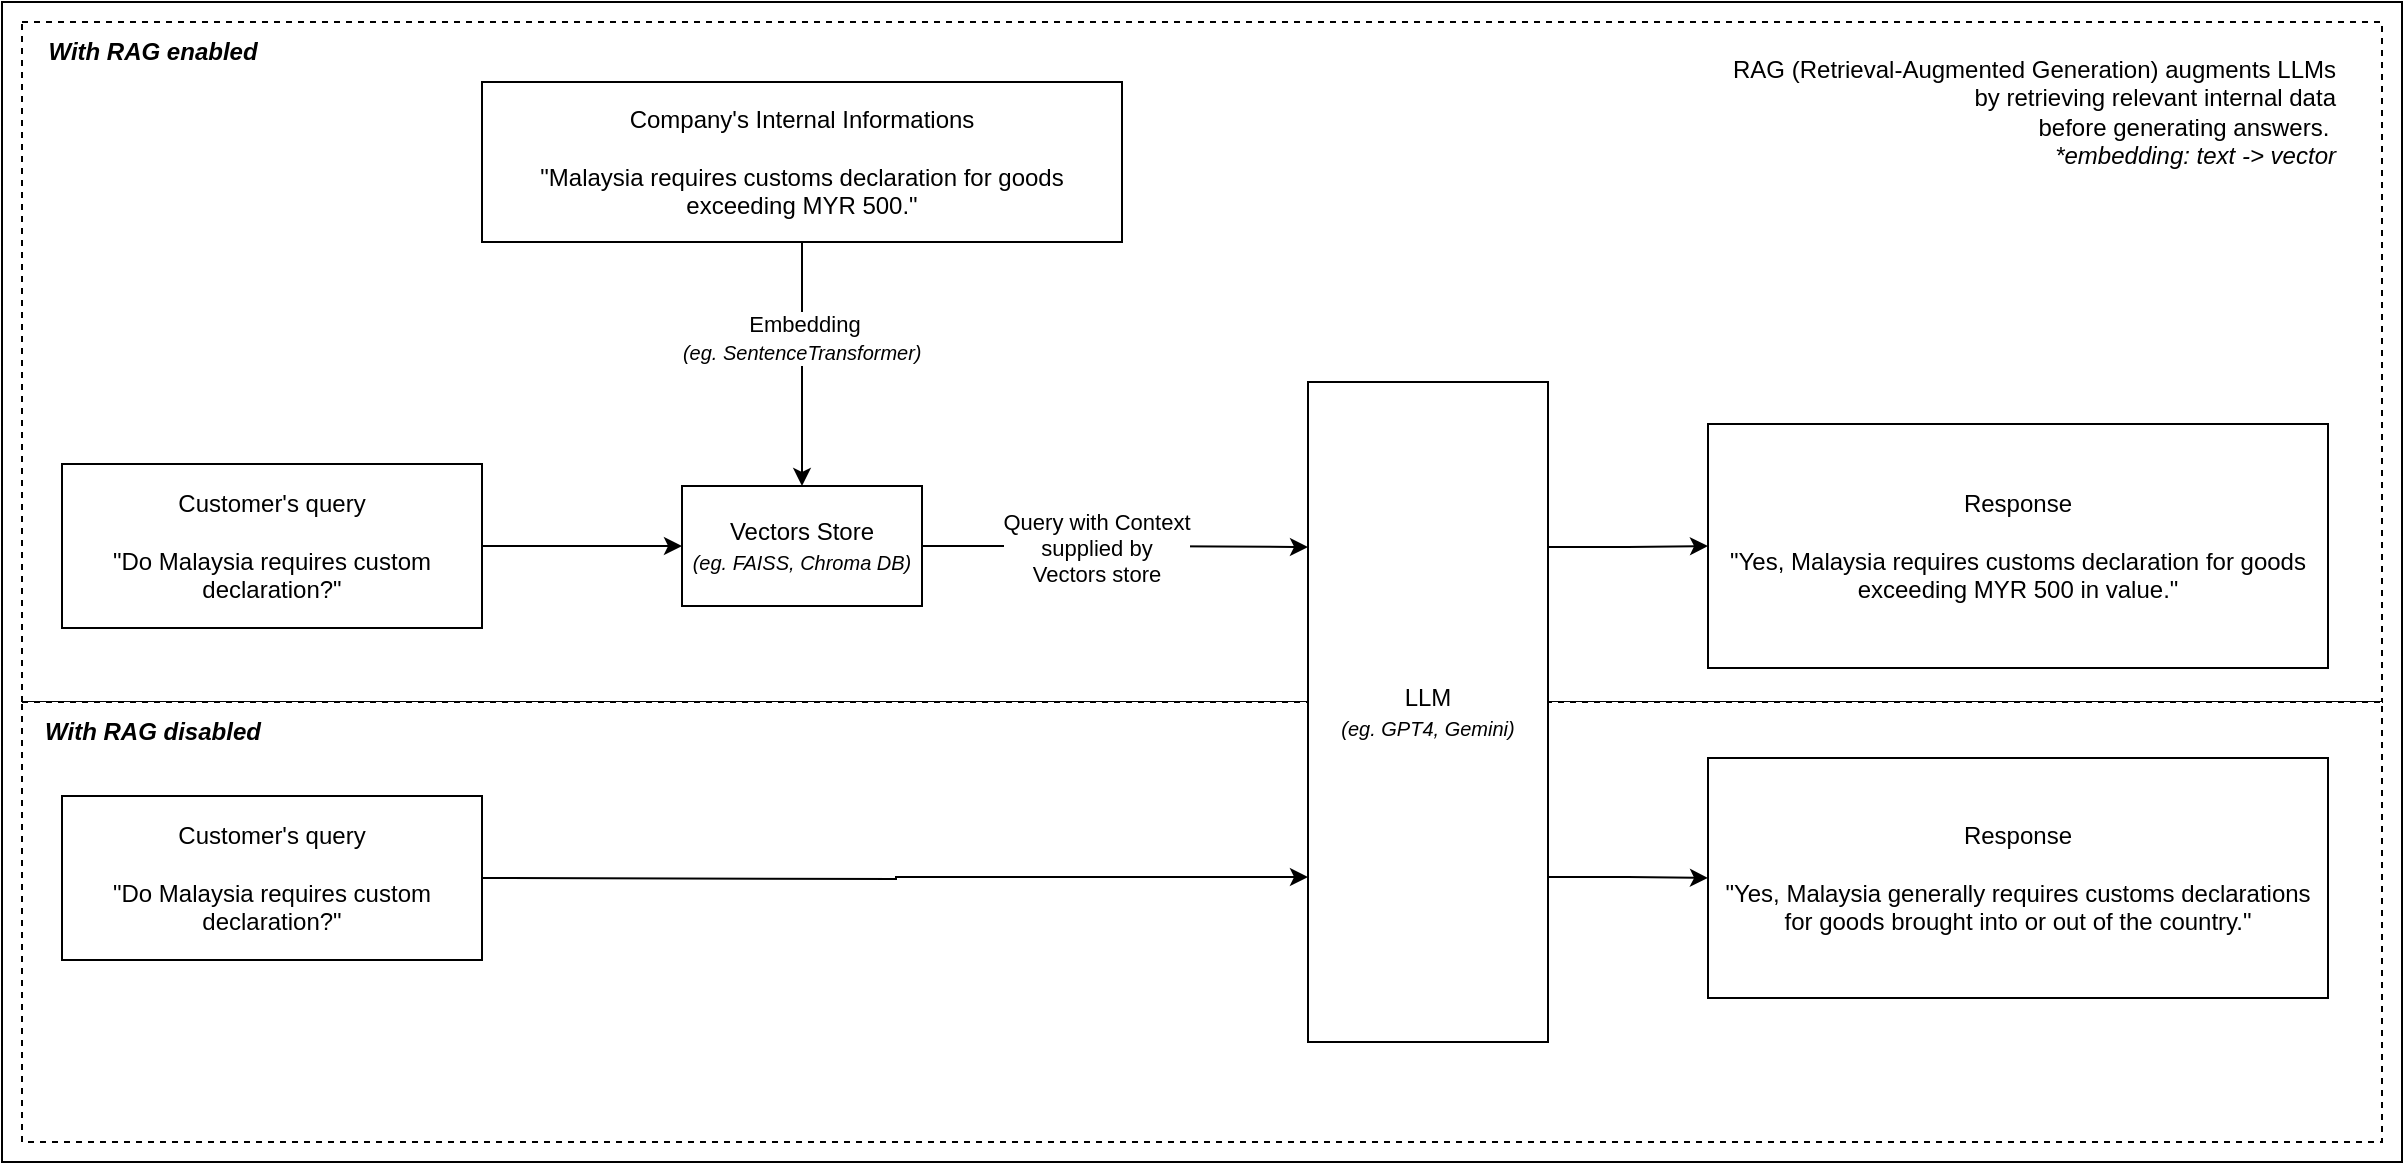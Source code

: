 <mxfile version="26.2.13">
  <diagram name="Page-1" id="LK1H4HaWcbFpq0hE5BT6">
    <mxGraphModel dx="2247" dy="2059" grid="1" gridSize="10" guides="1" tooltips="1" connect="1" arrows="1" fold="1" page="1" pageScale="1" pageWidth="850" pageHeight="1100" math="0" shadow="0">
      <root>
        <mxCell id="0" />
        <mxCell id="1" parent="0" />
        <mxCell id="FyvyRudsGTSAMZOXvgrq-30" value="" style="rounded=0;whiteSpace=wrap;html=1;" vertex="1" parent="1">
          <mxGeometry x="-10" y="-100" width="1200" height="580" as="geometry" />
        </mxCell>
        <mxCell id="FyvyRudsGTSAMZOXvgrq-20" value="" style="rounded=0;whiteSpace=wrap;html=1;dashed=1;" vertex="1" parent="1">
          <mxGeometry y="-90" width="1180" height="340" as="geometry" />
        </mxCell>
        <mxCell id="FyvyRudsGTSAMZOXvgrq-19" value="" style="rounded=0;whiteSpace=wrap;html=1;dashed=1;" vertex="1" parent="1">
          <mxGeometry y="250" width="1180" height="220" as="geometry" />
        </mxCell>
        <mxCell id="FyvyRudsGTSAMZOXvgrq-10" style="edgeStyle=orthogonalEdgeStyle;rounded=0;orthogonalLoop=1;jettySize=auto;html=1;exitX=1;exitY=0.5;exitDx=0;exitDy=0;entryX=0;entryY=0.5;entryDx=0;entryDy=0;" edge="1" parent="1" source="FyvyRudsGTSAMZOXvgrq-1" target="FyvyRudsGTSAMZOXvgrq-2">
          <mxGeometry relative="1" as="geometry" />
        </mxCell>
        <mxCell id="FyvyRudsGTSAMZOXvgrq-1" value="Customer&#39;s query&lt;div&gt;&lt;br&gt;&lt;/div&gt;&lt;div&gt;&lt;span style=&quot;color: light-dark(rgb(0, 0, 0), rgb(255, 255, 204));&quot;&gt;&quot;Do Malaysia requires custom declaration?&quot;&lt;/span&gt;&lt;/div&gt;" style="rounded=0;whiteSpace=wrap;html=1;" vertex="1" parent="1">
          <mxGeometry x="20" y="131" width="210" height="82" as="geometry" />
        </mxCell>
        <mxCell id="FyvyRudsGTSAMZOXvgrq-13" style="edgeStyle=orthogonalEdgeStyle;rounded=0;orthogonalLoop=1;jettySize=auto;html=1;exitX=1;exitY=0.5;exitDx=0;exitDy=0;entryX=0;entryY=0.25;entryDx=0;entryDy=0;" edge="1" parent="1" source="FyvyRudsGTSAMZOXvgrq-2" target="FyvyRudsGTSAMZOXvgrq-3">
          <mxGeometry relative="1" as="geometry" />
        </mxCell>
        <mxCell id="FyvyRudsGTSAMZOXvgrq-29" value="Query with Context&lt;div&gt;supplied by&lt;/div&gt;&lt;div&gt;Vectors store&lt;/div&gt;" style="edgeLabel;html=1;align=center;verticalAlign=middle;resizable=0;points=[];" vertex="1" connectable="0" parent="FyvyRudsGTSAMZOXvgrq-13">
          <mxGeometry x="-0.102" y="-1" relative="1" as="geometry">
            <mxPoint as="offset" />
          </mxGeometry>
        </mxCell>
        <mxCell id="FyvyRudsGTSAMZOXvgrq-2" value="Vectors Store&lt;div&gt;&lt;font style=&quot;font-size: 10px;&quot;&gt;&lt;i&gt;(eg. FAISS, Chroma DB)&lt;/i&gt;&lt;/font&gt;&lt;/div&gt;" style="rounded=0;whiteSpace=wrap;html=1;" vertex="1" parent="1">
          <mxGeometry x="330" y="142" width="120" height="60" as="geometry" />
        </mxCell>
        <mxCell id="FyvyRudsGTSAMZOXvgrq-25" style="edgeStyle=orthogonalEdgeStyle;rounded=0;orthogonalLoop=1;jettySize=auto;html=1;exitX=1;exitY=0.75;exitDx=0;exitDy=0;entryX=0;entryY=0.5;entryDx=0;entryDy=0;" edge="1" parent="1" source="FyvyRudsGTSAMZOXvgrq-3" target="FyvyRudsGTSAMZOXvgrq-6">
          <mxGeometry relative="1" as="geometry" />
        </mxCell>
        <mxCell id="FyvyRudsGTSAMZOXvgrq-26" style="edgeStyle=orthogonalEdgeStyle;rounded=0;orthogonalLoop=1;jettySize=auto;html=1;exitX=1;exitY=0.25;exitDx=0;exitDy=0;entryX=0;entryY=0.5;entryDx=0;entryDy=0;" edge="1" parent="1" source="FyvyRudsGTSAMZOXvgrq-3" target="FyvyRudsGTSAMZOXvgrq-23">
          <mxGeometry relative="1" as="geometry" />
        </mxCell>
        <mxCell id="FyvyRudsGTSAMZOXvgrq-3" value="LLM&lt;div&gt;&lt;i&gt;&lt;font style=&quot;font-size: 10px;&quot;&gt;(eg. GPT4, Gemini)&lt;/font&gt;&lt;/i&gt;&lt;/div&gt;" style="rounded=0;whiteSpace=wrap;html=1;" vertex="1" parent="1">
          <mxGeometry x="643" y="90" width="120" height="330" as="geometry" />
        </mxCell>
        <mxCell id="FyvyRudsGTSAMZOXvgrq-6" value="Response&lt;div&gt;&lt;br&gt;&lt;/div&gt;&lt;div&gt;&lt;span style=&quot;color: light-dark(rgb(0, 0, 0), rgb(255, 255, 204));&quot;&gt;&quot;Yes, Malaysia generally requires customs declarations for goods brought into or out of the country.&quot;&lt;/span&gt;&lt;/div&gt;" style="rounded=0;whiteSpace=wrap;html=1;" vertex="1" parent="1">
          <mxGeometry x="843" y="278" width="310" height="120" as="geometry" />
        </mxCell>
        <mxCell id="FyvyRudsGTSAMZOXvgrq-14" style="edgeStyle=orthogonalEdgeStyle;rounded=0;orthogonalLoop=1;jettySize=auto;html=1;exitX=1;exitY=0.5;exitDx=0;exitDy=0;entryX=0;entryY=0.75;entryDx=0;entryDy=0;" edge="1" parent="1" target="FyvyRudsGTSAMZOXvgrq-3">
          <mxGeometry relative="1" as="geometry">
            <mxPoint x="230" y="338" as="sourcePoint" />
          </mxGeometry>
        </mxCell>
        <mxCell id="FyvyRudsGTSAMZOXvgrq-9" style="edgeStyle=orthogonalEdgeStyle;rounded=0;orthogonalLoop=1;jettySize=auto;html=1;exitX=0.5;exitY=1;exitDx=0;exitDy=0;entryX=0.5;entryY=0;entryDx=0;entryDy=0;" edge="1" parent="1" source="FyvyRudsGTSAMZOXvgrq-8" target="FyvyRudsGTSAMZOXvgrq-2">
          <mxGeometry relative="1" as="geometry" />
        </mxCell>
        <mxCell id="FyvyRudsGTSAMZOXvgrq-17" value="Embedding&lt;div&gt;&lt;i&gt;&lt;font style=&quot;font-size: 10px;&quot;&gt;(eg. SentenceTransformer)&amp;nbsp;&lt;/font&gt;&lt;/i&gt;&lt;/div&gt;" style="edgeLabel;html=1;align=center;verticalAlign=middle;resizable=0;points=[];" vertex="1" connectable="0" parent="FyvyRudsGTSAMZOXvgrq-9">
          <mxGeometry x="-0.213" y="1" relative="1" as="geometry">
            <mxPoint as="offset" />
          </mxGeometry>
        </mxCell>
        <mxCell id="FyvyRudsGTSAMZOXvgrq-8" value="Company&#39;s Internal Informations&lt;div&gt;&lt;br&gt;&lt;/div&gt;&lt;div&gt;&lt;span style=&quot;color: light-dark(rgb(0, 0, 0), rgb(255, 255, 204));&quot;&gt;&quot;Malaysia requires customs declaration for goods exceeding MYR 500.&quot;&lt;/span&gt;&lt;/div&gt;" style="rounded=0;whiteSpace=wrap;html=1;" vertex="1" parent="1">
          <mxGeometry x="230" y="-60" width="320" height="80" as="geometry" />
        </mxCell>
        <mxCell id="FyvyRudsGTSAMZOXvgrq-18" value="&lt;div&gt;RAG (Retrieval-Augmented Generation) augments LLMs&lt;/div&gt;&lt;div&gt;by retrieving relevant internal data&lt;/div&gt;&lt;div&gt;before generating answers.&amp;nbsp;&lt;i&gt;&lt;br&gt;&lt;/i&gt;&lt;/div&gt;&lt;i&gt;*embedding: text -&amp;gt; vector&lt;/i&gt;" style="text;html=1;align=right;verticalAlign=middle;resizable=0;points=[];autosize=1;strokeColor=none;fillColor=none;" vertex="1" parent="1">
          <mxGeometry x="838" y="-80" width="320" height="70" as="geometry" />
        </mxCell>
        <mxCell id="FyvyRudsGTSAMZOXvgrq-21" value="&lt;b&gt;&lt;i&gt;With RAG enabled&lt;/i&gt;&lt;/b&gt;" style="text;html=1;align=center;verticalAlign=middle;resizable=0;points=[];autosize=1;strokeColor=none;fillColor=none;" vertex="1" parent="1">
          <mxGeometry y="-90" width="130" height="30" as="geometry" />
        </mxCell>
        <mxCell id="FyvyRudsGTSAMZOXvgrq-22" value="&lt;b&gt;&lt;i&gt;With RAG disabled&lt;/i&gt;&lt;/b&gt;" style="text;html=1;align=center;verticalAlign=middle;resizable=0;points=[];autosize=1;strokeColor=none;fillColor=none;" vertex="1" parent="1">
          <mxGeometry y="250" width="130" height="30" as="geometry" />
        </mxCell>
        <mxCell id="FyvyRudsGTSAMZOXvgrq-23" value="Response&lt;div&gt;&lt;br&gt;&lt;/div&gt;&lt;div&gt;&lt;span style=&quot;color: light-dark(rgb(0, 0, 0), rgb(255, 255, 204));&quot;&gt;&quot;Yes, Malaysia requires customs declaration for goods exceeding MYR 500 in value.&quot;&lt;/span&gt;&lt;/div&gt;" style="rounded=0;whiteSpace=wrap;html=1;" vertex="1" parent="1">
          <mxGeometry x="843" y="111" width="310" height="122" as="geometry" />
        </mxCell>
        <mxCell id="FyvyRudsGTSAMZOXvgrq-27" value="Customer&#39;s query&lt;div&gt;&lt;br&gt;&lt;/div&gt;&lt;div&gt;&lt;span style=&quot;color: light-dark(rgb(0, 0, 0), rgb(255, 255, 204));&quot;&gt;&quot;Do Malaysia requires custom declaration?&quot;&lt;/span&gt;&lt;/div&gt;" style="rounded=0;whiteSpace=wrap;html=1;" vertex="1" parent="1">
          <mxGeometry x="20" y="297" width="210" height="82" as="geometry" />
        </mxCell>
      </root>
    </mxGraphModel>
  </diagram>
</mxfile>
